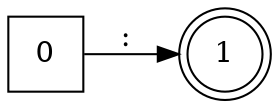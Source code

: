 digraph Generadocolon {
rankdir=LR;
0 [ shape=square]
1 [ shape=doublecircle]
0->1[label=": "]
}
